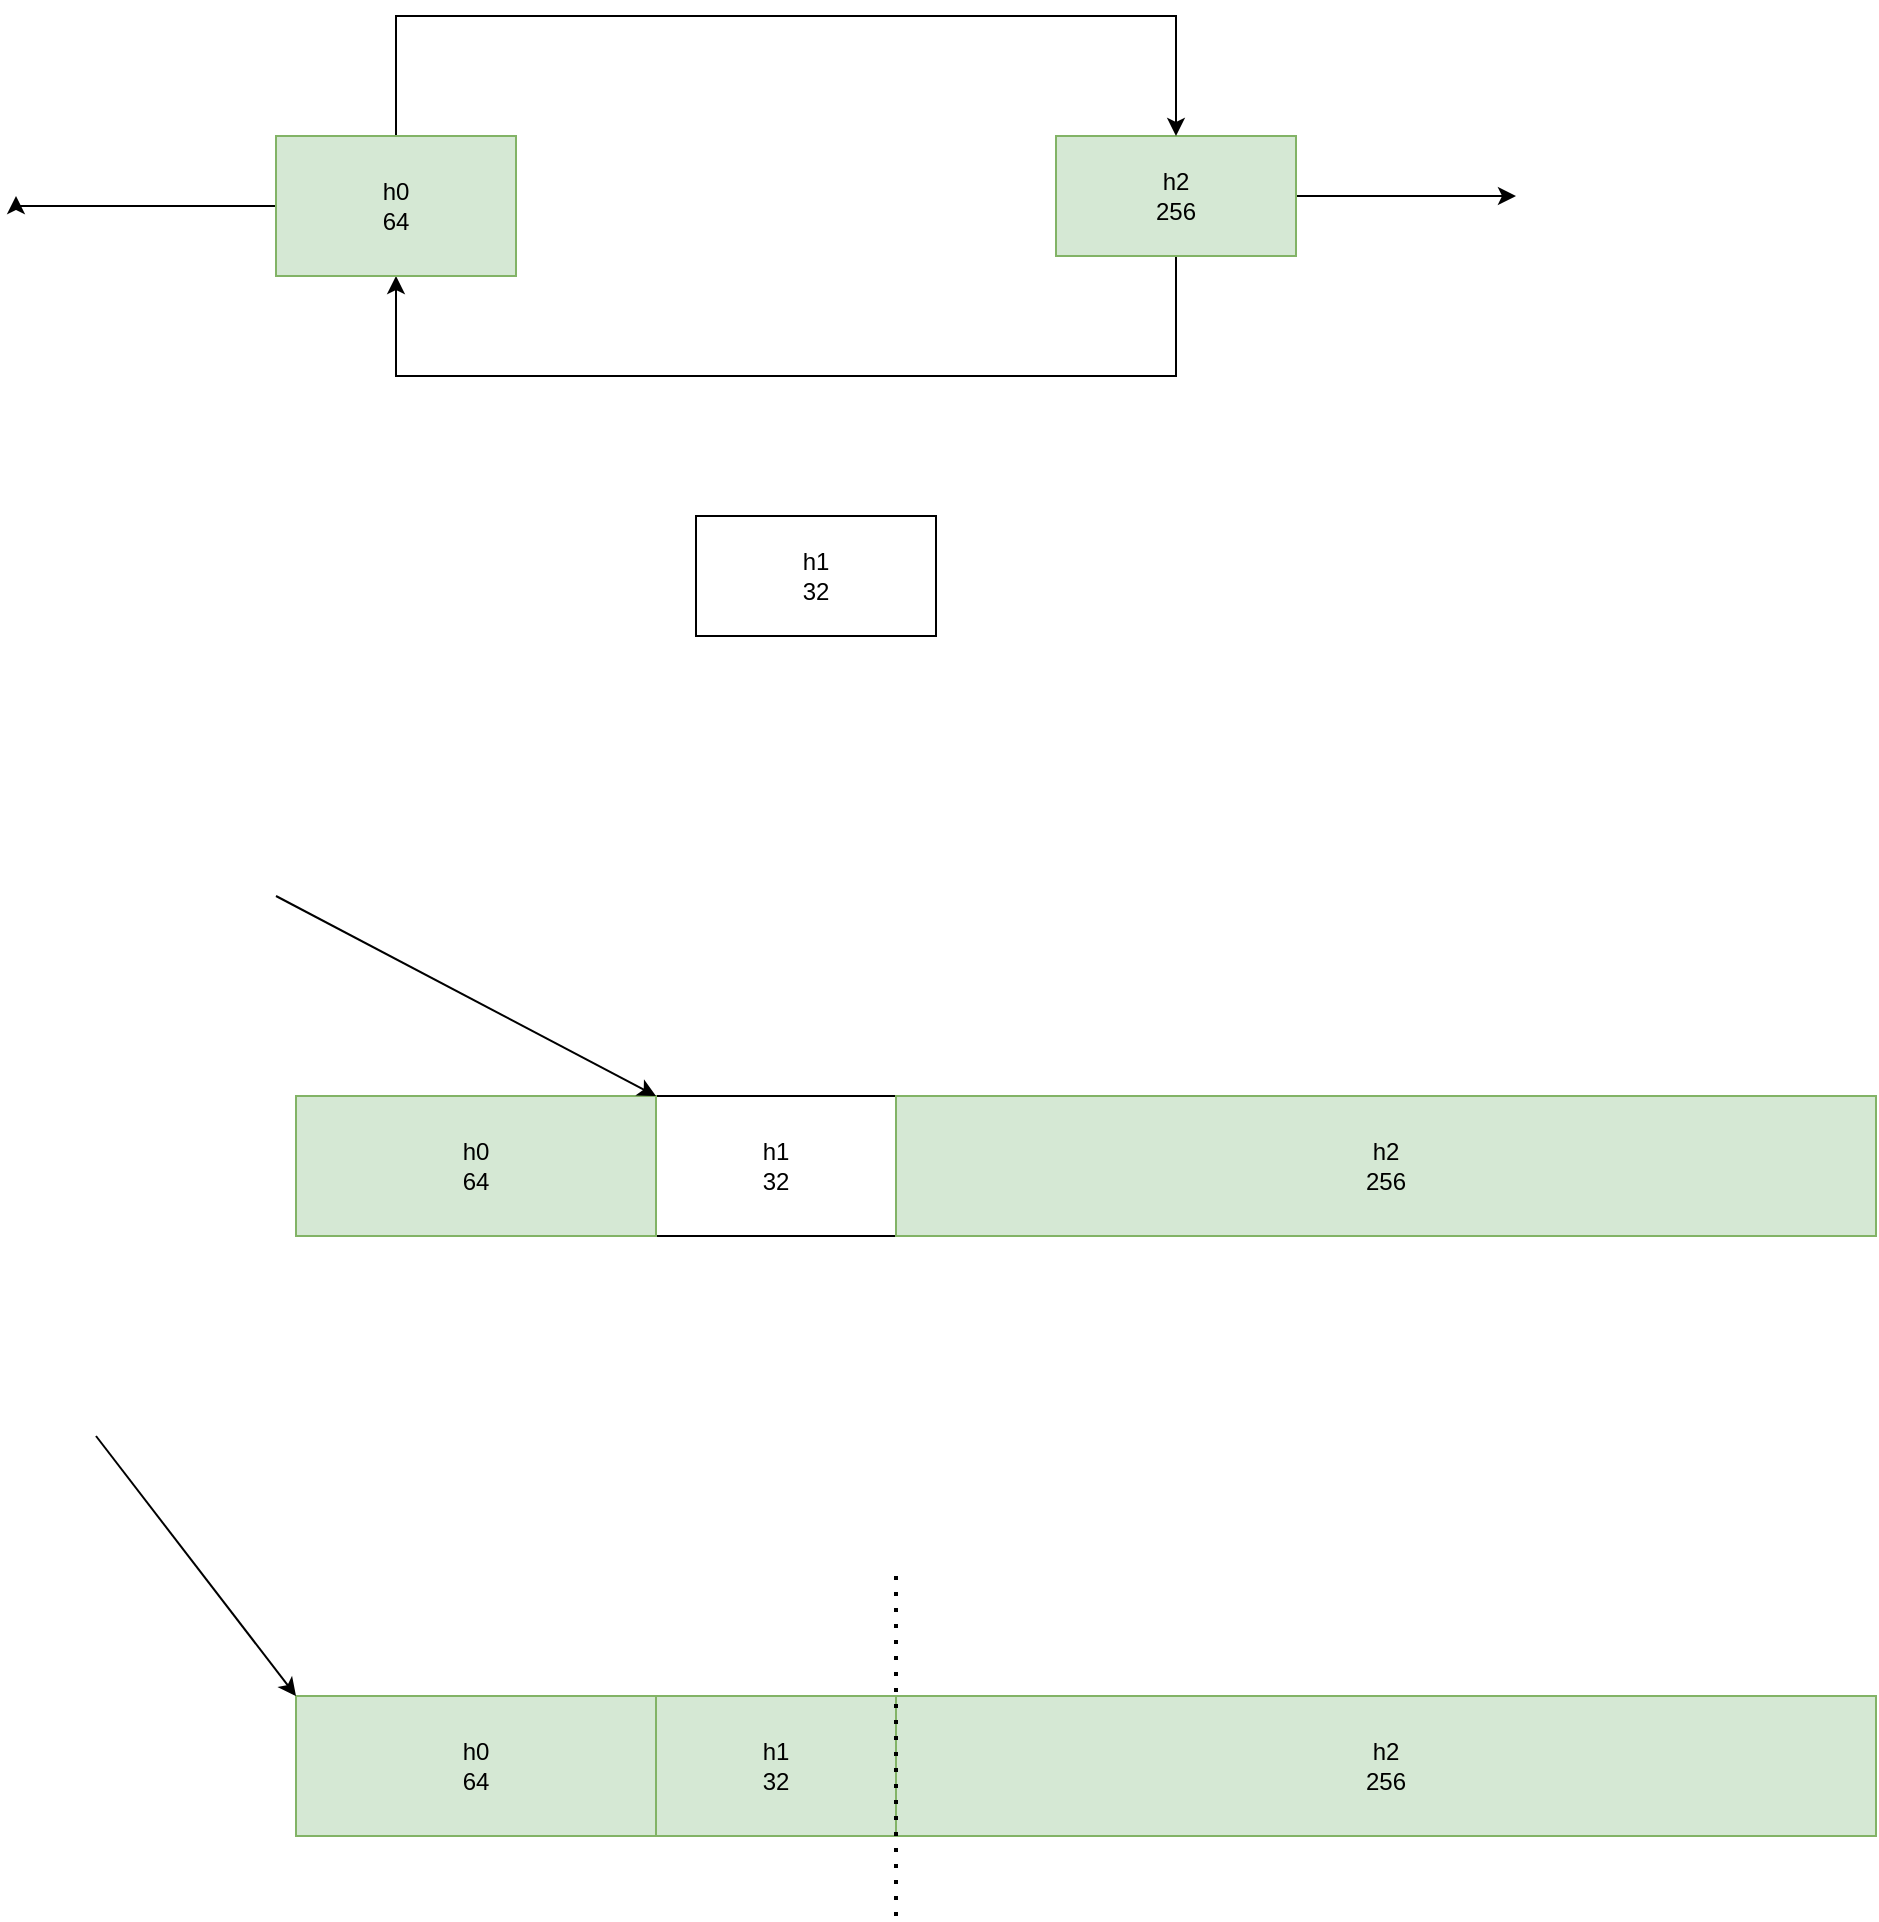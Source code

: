<mxfile version="13.9.9" type="device"><diagram id="EBbRVNnw8bZIjwjMlova" name="Page-1"><mxGraphModel dx="1940" dy="611" grid="1" gridSize="10" guides="1" tooltips="1" connect="1" arrows="1" fold="1" page="1" pageScale="1" pageWidth="827" pageHeight="1169" math="0" shadow="0"><root><mxCell id="0"/><mxCell id="1" parent="0"/><mxCell id="xHcpiwwAIFjqoA_zDd90-1" value="h1&lt;br&gt;32" style="rounded=0;whiteSpace=wrap;html=1;" vertex="1" parent="1"><mxGeometry x="160" y="320" width="120" height="60" as="geometry"/></mxCell><mxCell id="xHcpiwwAIFjqoA_zDd90-5" style="edgeStyle=orthogonalEdgeStyle;rounded=0;orthogonalLoop=1;jettySize=auto;html=1;entryX=0.5;entryY=1;entryDx=0;entryDy=0;" edge="1" parent="1" source="xHcpiwwAIFjqoA_zDd90-2" target="xHcpiwwAIFjqoA_zDd90-3"><mxGeometry relative="1" as="geometry"><Array as="points"><mxPoint x="400" y="250"/><mxPoint x="10" y="250"/></Array></mxGeometry></mxCell><mxCell id="xHcpiwwAIFjqoA_zDd90-7" style="edgeStyle=orthogonalEdgeStyle;rounded=0;orthogonalLoop=1;jettySize=auto;html=1;" edge="1" parent="1" source="xHcpiwwAIFjqoA_zDd90-2"><mxGeometry relative="1" as="geometry"><mxPoint x="570" y="160" as="targetPoint"/></mxGeometry></mxCell><mxCell id="xHcpiwwAIFjqoA_zDd90-2" value="h2&lt;br&gt;256" style="rounded=0;whiteSpace=wrap;html=1;fillColor=#d5e8d4;strokeColor=#82b366;" vertex="1" parent="1"><mxGeometry x="340" y="130" width="120" height="60" as="geometry"/></mxCell><mxCell id="xHcpiwwAIFjqoA_zDd90-4" style="edgeStyle=orthogonalEdgeStyle;rounded=0;orthogonalLoop=1;jettySize=auto;html=1;" edge="1" parent="1" source="xHcpiwwAIFjqoA_zDd90-3" target="xHcpiwwAIFjqoA_zDd90-2"><mxGeometry relative="1" as="geometry"><Array as="points"><mxPoint x="10" y="70"/><mxPoint x="400" y="70"/></Array></mxGeometry></mxCell><mxCell id="xHcpiwwAIFjqoA_zDd90-6" style="edgeStyle=orthogonalEdgeStyle;rounded=0;orthogonalLoop=1;jettySize=auto;html=1;" edge="1" parent="1" source="xHcpiwwAIFjqoA_zDd90-3"><mxGeometry relative="1" as="geometry"><mxPoint x="-180" y="160" as="targetPoint"/><Array as="points"><mxPoint x="-180" y="165"/></Array></mxGeometry></mxCell><mxCell id="xHcpiwwAIFjqoA_zDd90-3" value="h0&lt;br&gt;64" style="rounded=0;whiteSpace=wrap;html=1;fillColor=#d5e8d4;strokeColor=#82b366;" vertex="1" parent="1"><mxGeometry x="-50" y="130" width="120" height="70" as="geometry"/></mxCell><mxCell id="xHcpiwwAIFjqoA_zDd90-10" value="h1&lt;br&gt;32" style="rounded=0;whiteSpace=wrap;html=1;" vertex="1" parent="1"><mxGeometry x="140" y="610" width="120" height="70" as="geometry"/></mxCell><mxCell id="xHcpiwwAIFjqoA_zDd90-13" value="h2&lt;br&gt;256" style="rounded=0;whiteSpace=wrap;html=1;fillColor=#d5e8d4;strokeColor=#82b366;" vertex="1" parent="1"><mxGeometry x="260" y="610" width="490" height="70" as="geometry"/></mxCell><mxCell id="xHcpiwwAIFjqoA_zDd90-16" value="h0&lt;br&gt;64" style="rounded=0;whiteSpace=wrap;html=1;fillColor=#d5e8d4;strokeColor=#82b366;" vertex="1" parent="1"><mxGeometry x="-40" y="610" width="180" height="70" as="geometry"/></mxCell><mxCell id="xHcpiwwAIFjqoA_zDd90-18" value="h1&lt;br&gt;32" style="rounded=0;whiteSpace=wrap;html=1;fillColor=#d5e8d4;strokeColor=#82b366;" vertex="1" parent="1"><mxGeometry x="140" y="910" width="120" height="70" as="geometry"/></mxCell><mxCell id="xHcpiwwAIFjqoA_zDd90-19" value="h2&lt;br&gt;256" style="rounded=0;whiteSpace=wrap;html=1;fillColor=#d5e8d4;strokeColor=#82b366;" vertex="1" parent="1"><mxGeometry x="260" y="910" width="490" height="70" as="geometry"/></mxCell><mxCell id="xHcpiwwAIFjqoA_zDd90-20" value="h0&lt;br&gt;64" style="rounded=0;whiteSpace=wrap;html=1;fillColor=#d5e8d4;strokeColor=#82b366;" vertex="1" parent="1"><mxGeometry x="-40" y="910" width="180" height="70" as="geometry"/></mxCell><mxCell id="xHcpiwwAIFjqoA_zDd90-21" value="" style="endArrow=none;dashed=1;html=1;dashPattern=1 3;strokeWidth=2;" edge="1" parent="1"><mxGeometry width="50" height="50" relative="1" as="geometry"><mxPoint x="260" y="1020" as="sourcePoint"/><mxPoint x="260" y="850" as="targetPoint"/></mxGeometry></mxCell><mxCell id="xHcpiwwAIFjqoA_zDd90-23" value="" style="endArrow=classic;html=1;entryX=0;entryY=0;entryDx=0;entryDy=0;" edge="1" parent="1" target="xHcpiwwAIFjqoA_zDd90-10"><mxGeometry width="50" height="50" relative="1" as="geometry"><mxPoint x="-50" y="510" as="sourcePoint"/><mxPoint x="620" y="940" as="targetPoint"/></mxGeometry></mxCell><mxCell id="xHcpiwwAIFjqoA_zDd90-24" value="" style="endArrow=classic;html=1;entryX=0;entryY=0;entryDx=0;entryDy=0;" edge="1" parent="1" target="xHcpiwwAIFjqoA_zDd90-20"><mxGeometry width="50" height="50" relative="1" as="geometry"><mxPoint x="-140" y="780" as="sourcePoint"/><mxPoint x="390" y="740" as="targetPoint"/></mxGeometry></mxCell></root></mxGraphModel></diagram></mxfile>